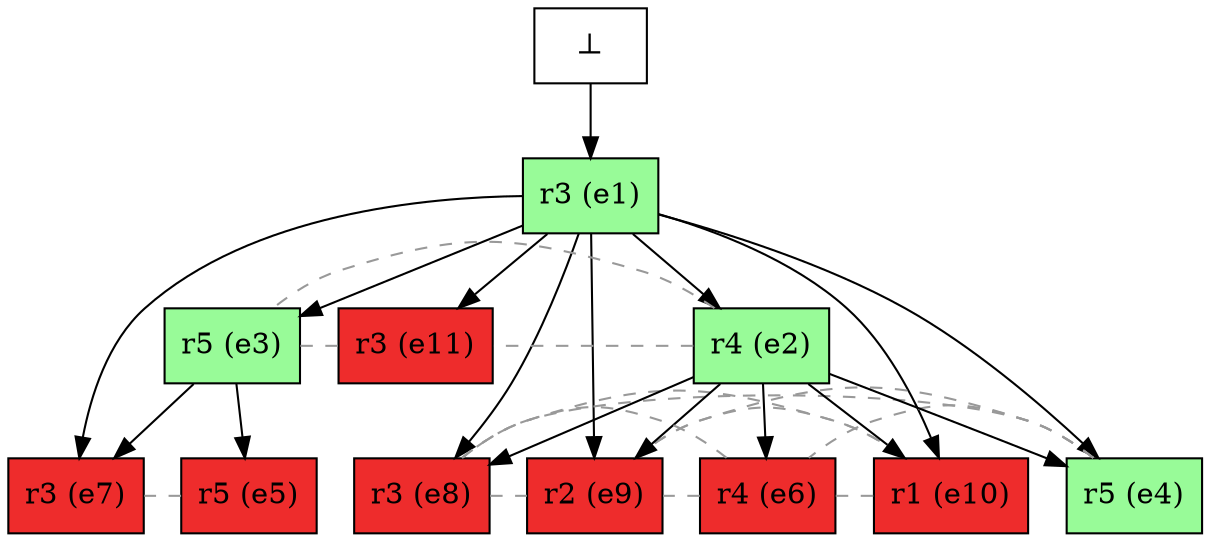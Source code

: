 digraph test {
  e1 -> e7;
  e1 -> e8;
  e1 -> e11;
  e1 -> e4;
  e1 -> e3;
  e1 -> e9;
  e1 -> e10;
  e1 -> e2;
  e2 -> e6;
  e2 -> e10;
  e2 -> e9;
  e2 -> e4;
  e2 -> e8;
  e3 -> e5;
  e3 -> e7;
  e0 -> e1;

//conflicts
  e2 -> e3 [arrowhead=none color=gray60 style=dashed constraint=false];
  e2 -> e11 [arrowhead=none color=gray60 style=dashed constraint=false];
  e3 -> e11 [arrowhead=none color=gray60 style=dashed constraint=false];
  e4 -> e6 [arrowhead=none color=gray60 style=dashed constraint=false];
  e4 -> e8 [arrowhead=none color=gray60 style=dashed constraint=false];
  e4 -> e9 [arrowhead=none color=gray60 style=dashed constraint=false];
  e5 -> e7 [arrowhead=none color=gray60 style=dashed constraint=false];
  e6 -> e8 [arrowhead=none color=gray60 style=dashed constraint=false];
  e6 -> e9 [arrowhead=none color=gray60 style=dashed constraint=false];
  e6 -> e10 [arrowhead=none color=gray60 style=dashed constraint=false];
  e8 -> e9 [arrowhead=none color=gray60 style=dashed constraint=false];
  e8 -> e10 [arrowhead=none color=gray60 style=dashed constraint=false];
  e9 -> e10 [arrowhead=none color=gray60 style=dashed constraint=false];

  e1 [fillcolor=palegreen label="r3 (e1)" shape=box style=filled];
  e2 [fillcolor=palegreen label="r4 (e2)" shape=box style=filled];
  e3 [fillcolor=palegreen label="r5 (e3)" shape=box style=filled];
  e4 [fillcolor=palegreen label="r5 (e4)" shape=box style=filled];
  e5 [fillcolor=firebrick2 label="r5 (e5)" shape=box style=filled];
  e6 [fillcolor=firebrick2 label="r4 (e6)" shape=box style=filled];
  e7 [fillcolor=firebrick2 label="r3 (e7)" shape=box style=filled];
  e8 [fillcolor=firebrick2 label="r3 (e8)" shape=box style=filled];
  e9 [fillcolor=firebrick2 label="r2 (e9)" shape=box style=filled];
  e10 [fillcolor=firebrick2 label="r1 (e10)" shape=box style=filled];
  e11 [fillcolor=firebrick2 label="r3 (e11)" shape=box style=filled];
  e0 [fillcolor=white label="⊥" shape=box style=filled];
}
